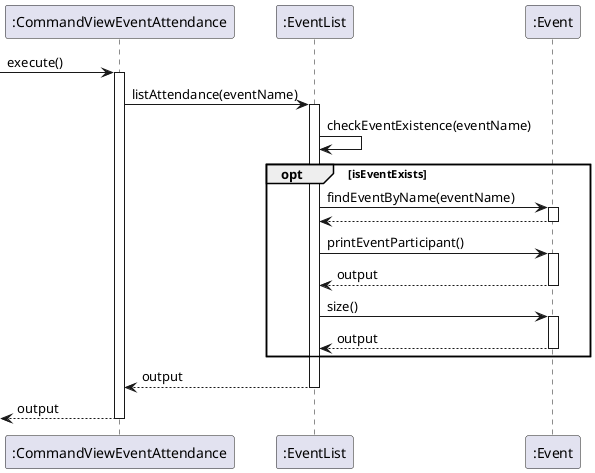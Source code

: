 @startuml
 -> ":CommandViewEventAttendance": execute()

activate ":CommandViewEventAttendance"
":CommandViewEventAttendance" -> ":EventList" : listAttendance(eventName)
activate ":EventList"
":EventList" -> ":EventList" : checkEventExistence(eventName)
opt isEventExists
    ":EventList" -> ":Event" : findEventByName(eventName)
    activate ":Event"
    return
    ":EventList" -> ":Event" : printEventParticipant()
    activate ":Event"
    return output
    ":EventList" -> ":Event" : size()
    activate ":Event"
    return output
end

return output
deactivate ":EventList"
<-- ":CommandViewEventAttendance" : output
deactivate ":CommandViewEventAttendance"
@enduml